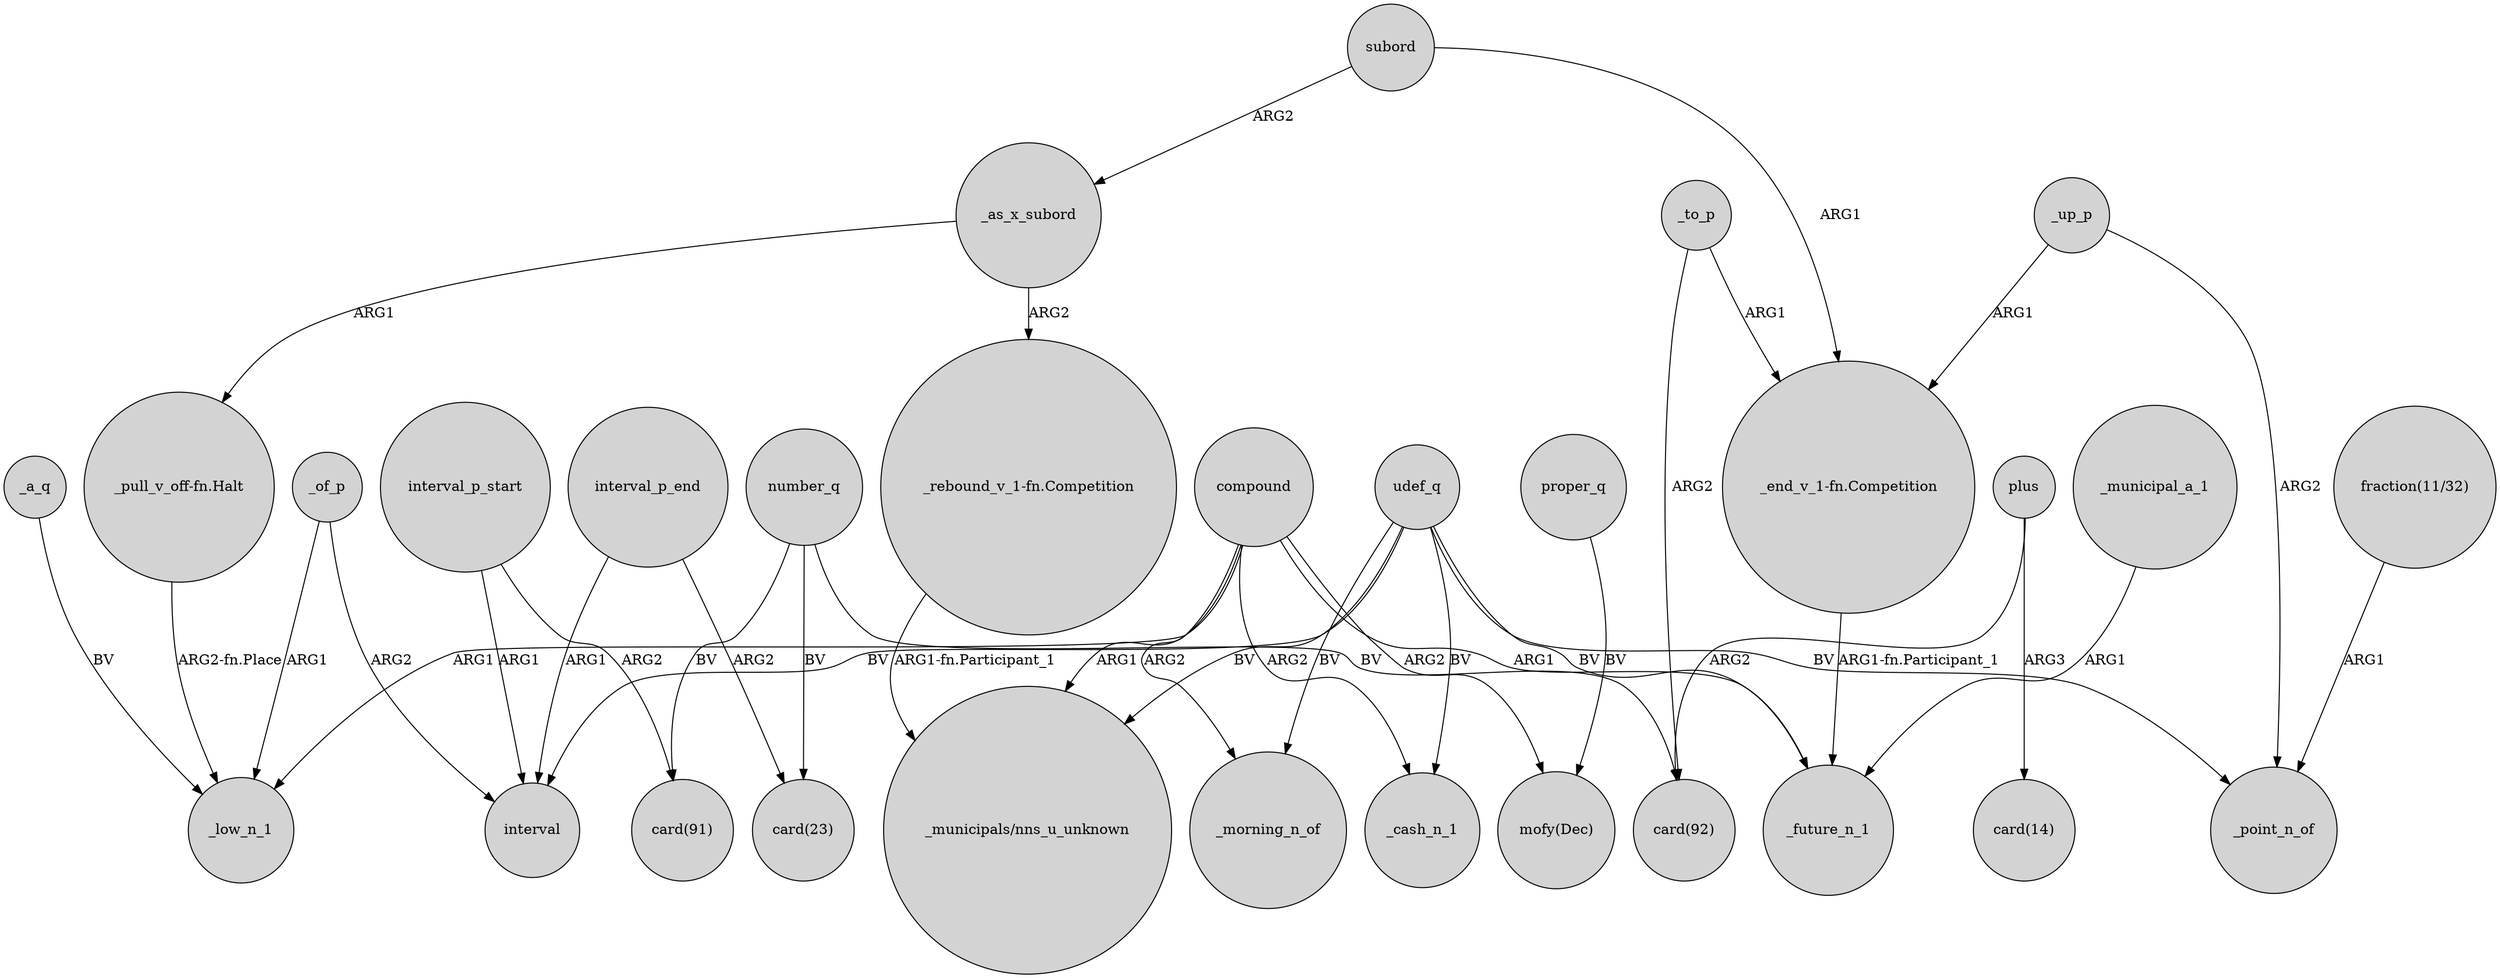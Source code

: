 digraph {
	node [shape=circle style=filled]
	udef_q -> _cash_n_1 [label=BV]
	number_q -> "card(91)" [label=BV]
	_to_p -> "card(92)" [label=ARG2]
	interval_p_end -> "card(23)" [label=ARG2]
	compound -> _cash_n_1 [label=ARG2]
	_of_p -> _low_n_1 [label=ARG1]
	_municipal_a_1 -> _future_n_1 [label=ARG1]
	_as_x_subord -> "_rebound_v_1-fn.Competition" [label=ARG2]
	number_q -> "card(23)" [label=BV]
	_to_p -> "_end_v_1-fn.Competition" [label=ARG1]
	udef_q -> interval [label=BV]
	compound -> _future_n_1 [label=ARG1]
	udef_q -> _future_n_1 [label=BV]
	"_rebound_v_1-fn.Competition" -> "_municipals/nns_u_unknown" [label="ARG1-fn.Participant_1"]
	compound -> "mofy(Dec)" [label=ARG2]
	_up_p -> _point_n_of [label=ARG2]
	interval_p_start -> interval [label=ARG1]
	interval_p_start -> "card(91)" [label=ARG2]
	proper_q -> "mofy(Dec)" [label=BV]
	plus -> "card(14)" [label=ARG3]
	compound -> "_municipals/nns_u_unknown" [label=ARG1]
	_as_x_subord -> "_pull_v_off-fn.Halt" [label=ARG1]
	subord -> _as_x_subord [label=ARG2]
	_up_p -> "_end_v_1-fn.Competition" [label=ARG1]
	"_pull_v_off-fn.Halt" -> _low_n_1 [label="ARG2-fn.Place"]
	udef_q -> "_municipals/nns_u_unknown" [label=BV]
	interval_p_end -> interval [label=ARG1]
	"fraction(11/32)" -> _point_n_of [label=ARG1]
	number_q -> "card(92)" [label=BV]
	compound -> _low_n_1 [label=ARG1]
	subord -> "_end_v_1-fn.Competition" [label=ARG1]
	"_end_v_1-fn.Competition" -> _future_n_1 [label="ARG1-fn.Participant_1"]
	plus -> "card(92)" [label=ARG2]
	udef_q -> _point_n_of [label=BV]
	compound -> _morning_n_of [label=ARG2]
	udef_q -> _morning_n_of [label=BV]
	_of_p -> interval [label=ARG2]
	_a_q -> _low_n_1 [label=BV]
}
